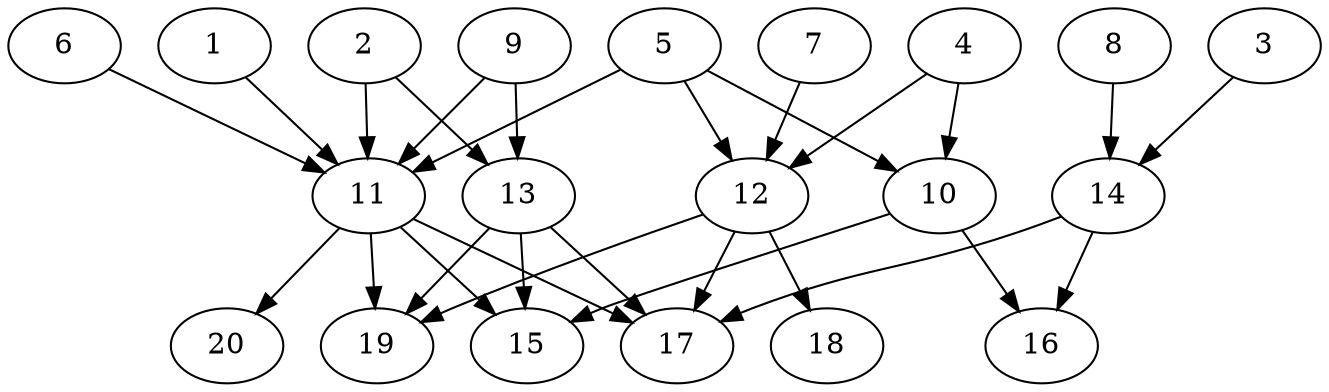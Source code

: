 // DAG automatically generated by daggen at Tue Jul 23 14:34:08 2019
// ./daggen --dot -n 20 --ccr 0.3 --fat 0.7 --regular 0.5 --density 0.8 --mindata 5242880 --maxdata 52428800 
digraph G {
  1 [size="174510080", alpha="0.09", expect_size="52353024"] 
  1 -> 11 [size ="52353024"]
  2 [size="154849280", alpha="0.15", expect_size="46454784"] 
  2 -> 11 [size ="46454784"]
  2 -> 13 [size ="46454784"]
  3 [size="82012160", alpha="0.19", expect_size="24603648"] 
  3 -> 14 [size ="24603648"]
  4 [size="163758080", alpha="0.17", expect_size="49127424"] 
  4 -> 10 [size ="49127424"]
  4 -> 12 [size ="49127424"]
  5 [size="57712640", alpha="0.06", expect_size="17313792"] 
  5 -> 10 [size ="17313792"]
  5 -> 11 [size ="17313792"]
  5 -> 12 [size ="17313792"]
  6 [size="167116800", alpha="0.11", expect_size="50135040"] 
  6 -> 11 [size ="50135040"]
  7 [size="38502400", alpha="0.03", expect_size="11550720"] 
  7 -> 12 [size ="11550720"]
  8 [size="105690453", alpha="0.07", expect_size="31707136"] 
  8 -> 14 [size ="31707136"]
  9 [size="126197760", alpha="0.15", expect_size="37859328"] 
  9 -> 11 [size ="37859328"]
  9 -> 13 [size ="37859328"]
  10 [size="53381120", alpha="0.17", expect_size="16014336"] 
  10 -> 15 [size ="16014336"]
  10 -> 16 [size ="16014336"]
  11 [size="157532160", alpha="0.13", expect_size="47259648"] 
  11 -> 15 [size ="47259648"]
  11 -> 17 [size ="47259648"]
  11 -> 19 [size ="47259648"]
  11 -> 20 [size ="47259648"]
  12 [size="70628693", alpha="0.04", expect_size="21188608"] 
  12 -> 17 [size ="21188608"]
  12 -> 18 [size ="21188608"]
  12 -> 19 [size ="21188608"]
  13 [size="27818667", alpha="0.09", expect_size="8345600"] 
  13 -> 15 [size ="8345600"]
  13 -> 17 [size ="8345600"]
  13 -> 19 [size ="8345600"]
  14 [size="18391040", alpha="0.11", expect_size="5517312"] 
  14 -> 16 [size ="5517312"]
  14 -> 17 [size ="5517312"]
  15 [size="148415147", alpha="0.06", expect_size="44524544"] 
  16 [size="38594560", alpha="0.01", expect_size="11578368"] 
  17 [size="128802133", alpha="0.14", expect_size="38640640"] 
  18 [size="154781013", alpha="0.18", expect_size="46434304"] 
  19 [size="52002133", alpha="0.11", expect_size="15600640"] 
  20 [size="167352320", alpha="0.18", expect_size="50205696"] 
}
